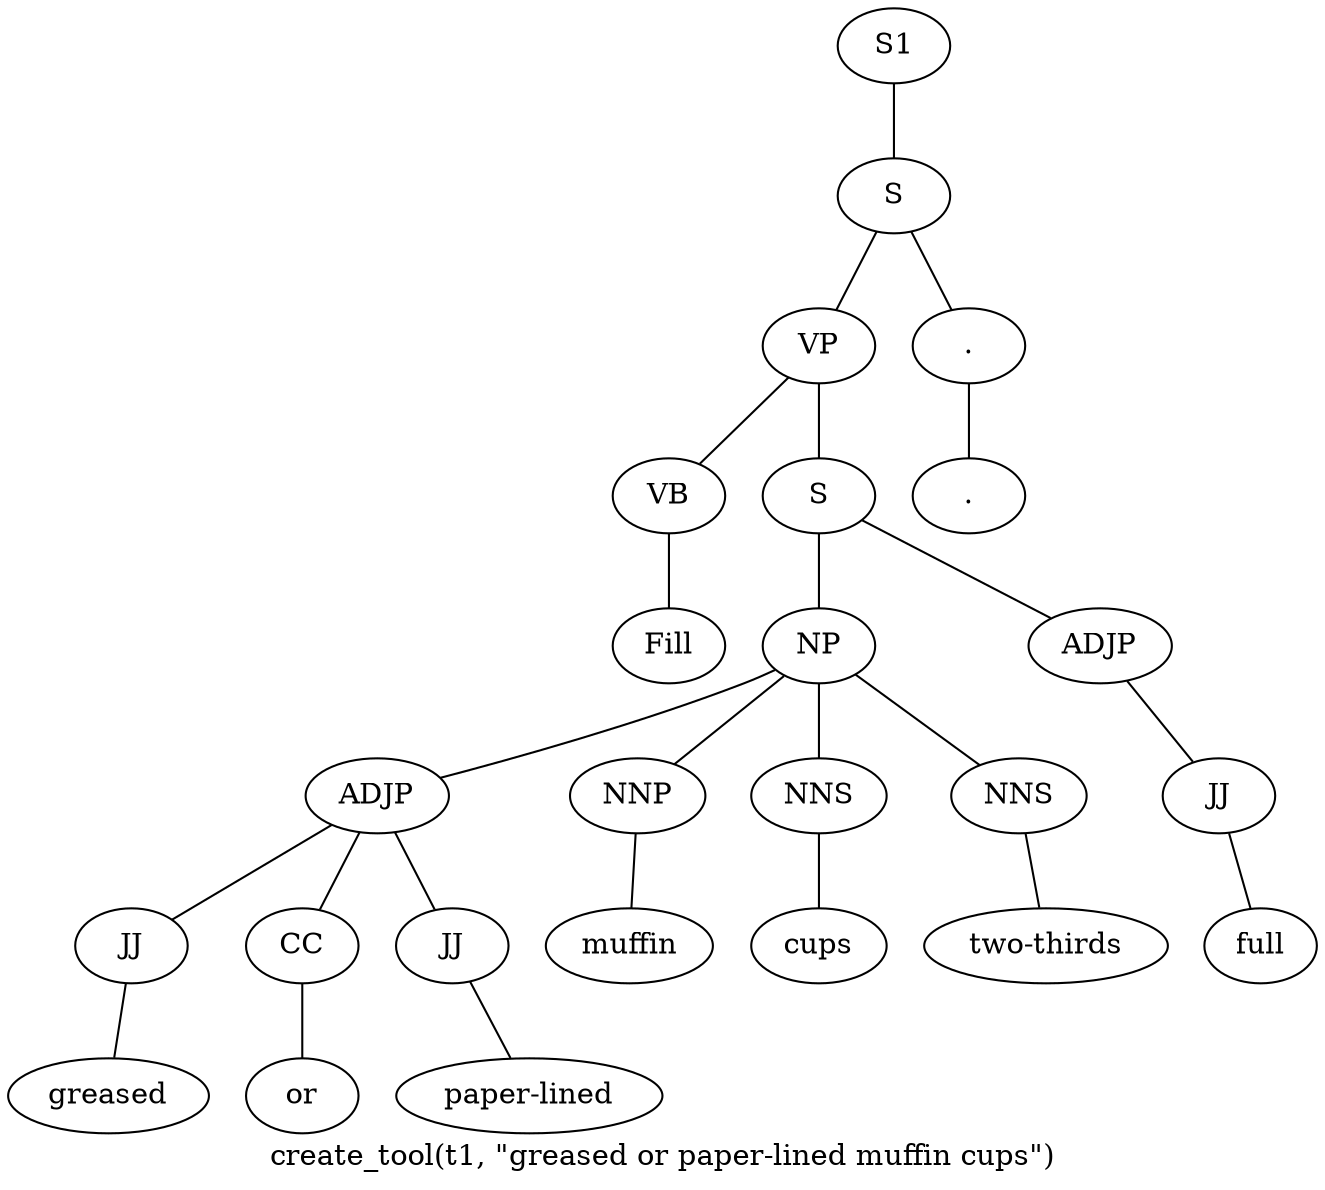 graph SyntaxGraph {
	label = "create_tool(t1, \"greased or paper-lined muffin cups\")";
	Node0 [label="S1"];
	Node1 [label="S"];
	Node2 [label="VP"];
	Node3 [label="VB"];
	Node4 [label="Fill"];
	Node5 [label="S"];
	Node6 [label="NP"];
	Node7 [label="ADJP"];
	Node8 [label="JJ"];
	Node9 [label="greased"];
	Node10 [label="CC"];
	Node11 [label="or"];
	Node12 [label="JJ"];
	Node13 [label="paper-lined"];
	Node14 [label="NNP"];
	Node15 [label="muffin"];
	Node16 [label="NNS"];
	Node17 [label="cups"];
	Node18 [label="NNS"];
	Node19 [label="two-thirds"];
	Node20 [label="ADJP"];
	Node21 [label="JJ"];
	Node22 [label="full"];
	Node23 [label="."];
	Node24 [label="."];

	Node0 -- Node1;
	Node1 -- Node2;
	Node1 -- Node23;
	Node2 -- Node3;
	Node2 -- Node5;
	Node3 -- Node4;
	Node5 -- Node6;
	Node5 -- Node20;
	Node6 -- Node7;
	Node6 -- Node14;
	Node6 -- Node16;
	Node6 -- Node18;
	Node7 -- Node8;
	Node7 -- Node10;
	Node7 -- Node12;
	Node8 -- Node9;
	Node10 -- Node11;
	Node12 -- Node13;
	Node14 -- Node15;
	Node16 -- Node17;
	Node18 -- Node19;
	Node20 -- Node21;
	Node21 -- Node22;
	Node23 -- Node24;
}